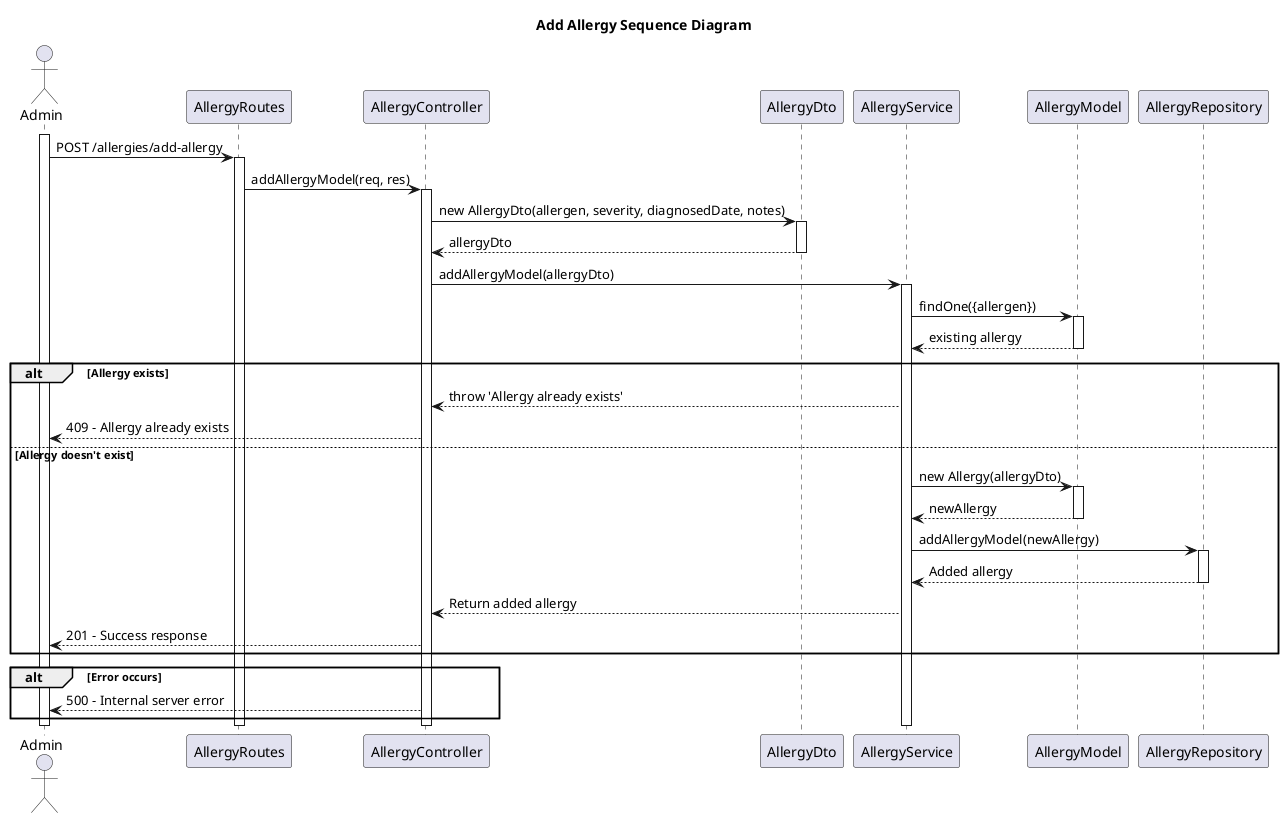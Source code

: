 @startuml
title "Add Allergy Sequence Diagram"

actor Admin
participant AllergyRoutes
participant AllergyController
participant AllergyDto
participant AllergyService
participant AllergyModel
participant AllergyRepository

activate Admin
Admin -> AllergyRoutes: POST /allergies/add-allergy
activate AllergyRoutes

AllergyRoutes -> AllergyController: addAllergyModel(req, res)
activate AllergyController

AllergyController -> AllergyDto: new AllergyDto(allergen, severity, diagnosedDate, notes)
activate AllergyDto
AllergyDto --> AllergyController: allergyDto
deactivate AllergyDto

AllergyController -> AllergyService: addAllergyModel(allergyDto)
activate AllergyService

AllergyService -> AllergyModel: findOne({allergen})
activate AllergyModel
AllergyModel --> AllergyService: existing allergy
deactivate AllergyModel

alt Allergy exists
    AllergyService --> AllergyController: throw 'Allergy already exists'
    AllergyController --> Admin: 409 - Allergy already exists
else Allergy doesn't exist
    AllergyService -> AllergyModel: new Allergy(allergyDto)
    activate AllergyModel
    AllergyModel --> AllergyService: newAllergy
    deactivate AllergyModel

    AllergyService -> AllergyRepository: addAllergyModel(newAllergy)
    activate AllergyRepository
    AllergyRepository --> AllergyService: Added allergy
    deactivate AllergyRepository
    
    AllergyService --> AllergyController: Return added allergy
    AllergyController --> Admin: 201 - Success response
end

alt Error occurs
    AllergyController --> Admin: 500 - Internal server error
end

deactivate AllergyService
deactivate AllergyController
deactivate AllergyRoutes
deactivate Admin

@enduml